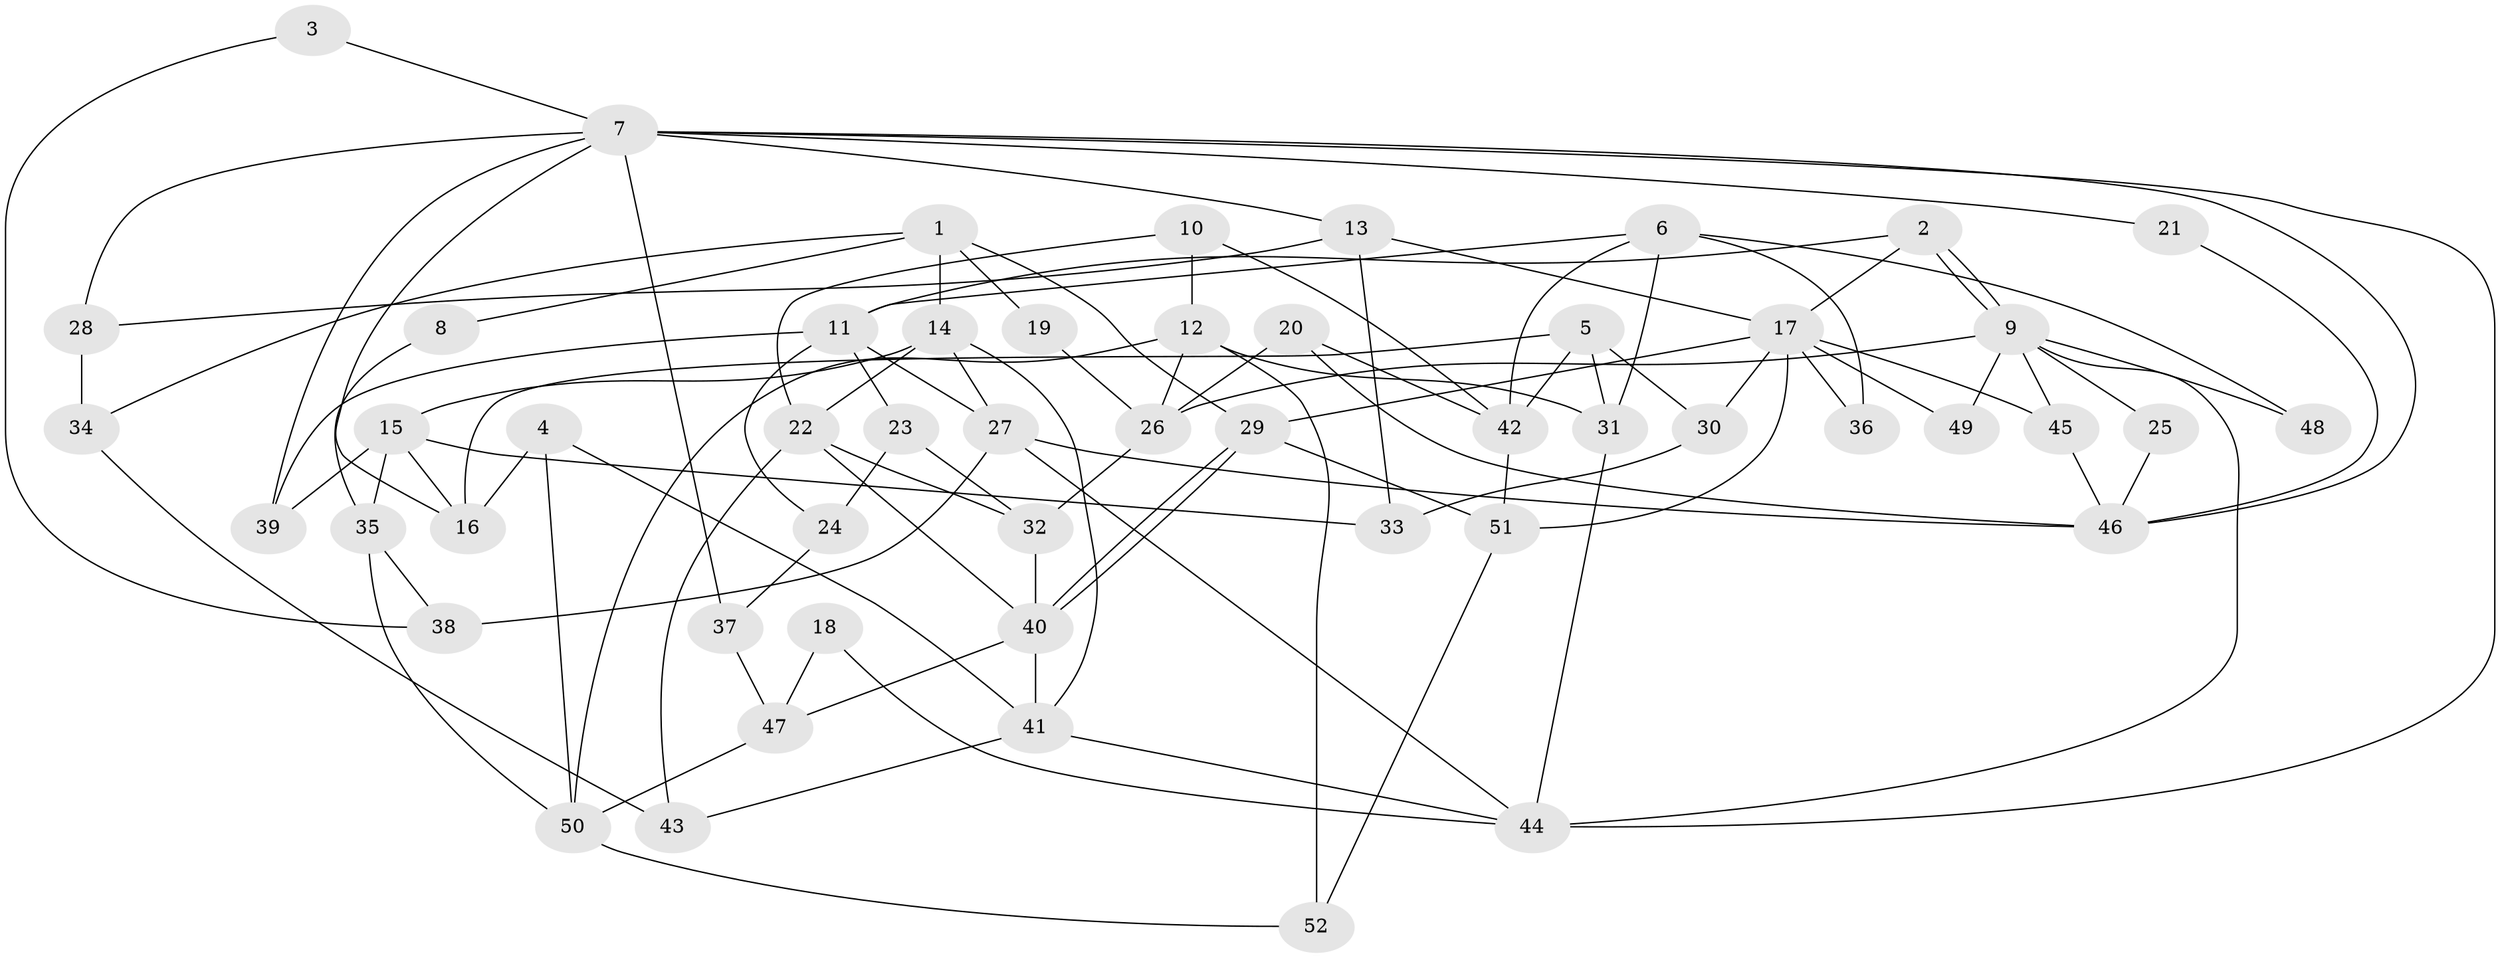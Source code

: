 // coarse degree distribution, {8: 0.08333333333333333, 4: 0.16666666666666666, 2: 0.16666666666666666, 6: 0.027777777777777776, 9: 0.027777777777777776, 12: 0.05555555555555555, 3: 0.2222222222222222, 7: 0.1111111111111111, 1: 0.027777777777777776, 5: 0.1111111111111111}
// Generated by graph-tools (version 1.1) at 2025/24/03/03/25 07:24:04]
// undirected, 52 vertices, 104 edges
graph export_dot {
graph [start="1"]
  node [color=gray90,style=filled];
  1;
  2;
  3;
  4;
  5;
  6;
  7;
  8;
  9;
  10;
  11;
  12;
  13;
  14;
  15;
  16;
  17;
  18;
  19;
  20;
  21;
  22;
  23;
  24;
  25;
  26;
  27;
  28;
  29;
  30;
  31;
  32;
  33;
  34;
  35;
  36;
  37;
  38;
  39;
  40;
  41;
  42;
  43;
  44;
  45;
  46;
  47;
  48;
  49;
  50;
  51;
  52;
  1 -- 14;
  1 -- 29;
  1 -- 8;
  1 -- 19;
  1 -- 34;
  2 -- 17;
  2 -- 9;
  2 -- 9;
  2 -- 11;
  3 -- 7;
  3 -- 38;
  4 -- 41;
  4 -- 16;
  4 -- 50;
  5 -- 42;
  5 -- 31;
  5 -- 16;
  5 -- 30;
  6 -- 11;
  6 -- 31;
  6 -- 36;
  6 -- 42;
  6 -- 48;
  7 -- 37;
  7 -- 39;
  7 -- 13;
  7 -- 16;
  7 -- 21;
  7 -- 28;
  7 -- 44;
  7 -- 46;
  8 -- 35;
  9 -- 45;
  9 -- 25;
  9 -- 26;
  9 -- 44;
  9 -- 48;
  9 -- 49;
  10 -- 22;
  10 -- 42;
  10 -- 12;
  11 -- 27;
  11 -- 23;
  11 -- 24;
  11 -- 39;
  12 -- 52;
  12 -- 26;
  12 -- 31;
  12 -- 50;
  13 -- 33;
  13 -- 17;
  13 -- 28;
  14 -- 22;
  14 -- 41;
  14 -- 15;
  14 -- 27;
  15 -- 16;
  15 -- 33;
  15 -- 35;
  15 -- 39;
  17 -- 51;
  17 -- 29;
  17 -- 30;
  17 -- 36;
  17 -- 45;
  17 -- 49;
  18 -- 47;
  18 -- 44;
  19 -- 26;
  20 -- 46;
  20 -- 26;
  20 -- 42;
  21 -- 46;
  22 -- 40;
  22 -- 32;
  22 -- 43;
  23 -- 32;
  23 -- 24;
  24 -- 37;
  25 -- 46;
  26 -- 32;
  27 -- 44;
  27 -- 38;
  27 -- 46;
  28 -- 34;
  29 -- 40;
  29 -- 40;
  29 -- 51;
  30 -- 33;
  31 -- 44;
  32 -- 40;
  34 -- 43;
  35 -- 50;
  35 -- 38;
  37 -- 47;
  40 -- 41;
  40 -- 47;
  41 -- 43;
  41 -- 44;
  42 -- 51;
  45 -- 46;
  47 -- 50;
  50 -- 52;
  51 -- 52;
}
